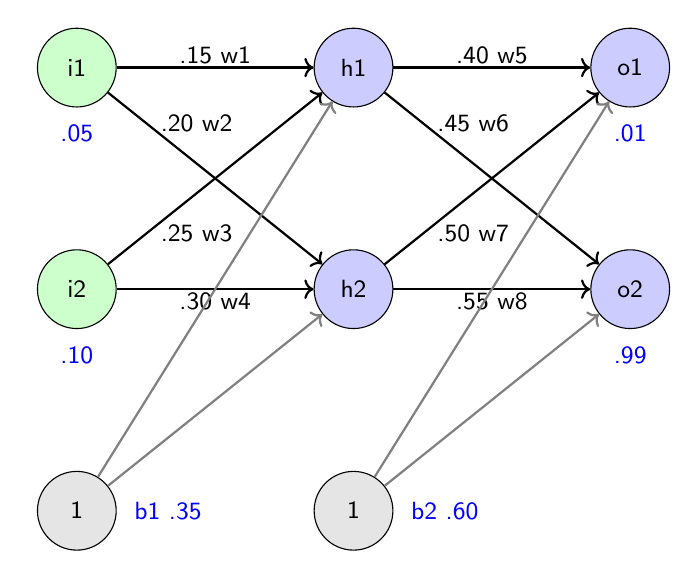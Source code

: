 \tikzset{
    neuron/.style={circle, draw, minimum size=1cm},
    input neuron/.style={neuron, fill=green!20},
    hidden neuron/.style={neuron, fill=blue!20},
    output neuron/.style={neuron, fill=blue!20},
    bias neuron/.style={neuron, fill=gray!20},
    connection/.style={->,thick},
    biasconnection/.style={->,thick,draw=gray},
    mylabel/.style={midway,fill=none,inner sep=1pt}
}

\begin{tikzpicture}[node distance=1.8cm and 2.5cm, font=\sffamily\small]

% Nodes
\node[input neuron] (i1) {i1};
\node[input neuron, below=of i1] (i2) {i2};

\node[hidden neuron, right=of i1] (h1) {h1};
\node[hidden neuron, below=of h1] (h2) {h2};

\node[output neuron, right=of h1] (o1) {o1};
\node[output neuron, below=of o1] (o2) {o2};

\node[bias neuron, below=of i2] (b1) {1};
\node[bias neuron, below=of h2] (b2) {1};

% Connections
\draw[connection] (i1) -- (h1) node[mylabel,above] {.15 w1};
\draw[connection] (i1) -- (h2) node[mylabel,below right =-1.2cm of i1] {\ .20 w2};
\draw[connection] (i2) -- (h1) node[mylabel,above right =-1.2cm of i2] {\ .25 w3};
\draw[connection] (i2) -- (h2) node[mylabel,below] {.30 w4};

\draw[connection] (h1) -- (o1) node[mylabel,above] {.40 w5};
\draw[connection] (h1) -- (o2) node[mylabel,below right =-1.2cm of h1] {\ .45 w6};
\draw[connection] (h2) -- (o1) node[mylabel,above right =-1.2cm of h2] {\ .50 w7};
\draw[connection] (h2) -- (o2) node[mylabel,below] {.55 w8};

\draw[biasconnection] (b1) -- (h1) node {};
\draw[biasconnection] (b1) -- (h2) node {};
\draw[biasconnection] (b2) -- (o1) node {};
\draw[biasconnection] (b2) -- (o2) node {};

% Input and Output values
\node[below=0.1cm of i1, align=center] {\textcolor{blue}{.05}};
\node[below=0.1cm of i2, align=center] {\textcolor{blue}{.10}};

\node[below=0.1cm of o1, align=center] {\textcolor{blue}{.01}};
\node[below=0.1cm of o2, align=center] {\textcolor{blue}{.99}};

\node[right=0.1cm of b1, align=center] {\textcolor{blue}{b1 .35}};
\node[right=0.1cm of b2, align=center] {\textcolor{blue}{b2 .60}};

\end{tikzpicture}